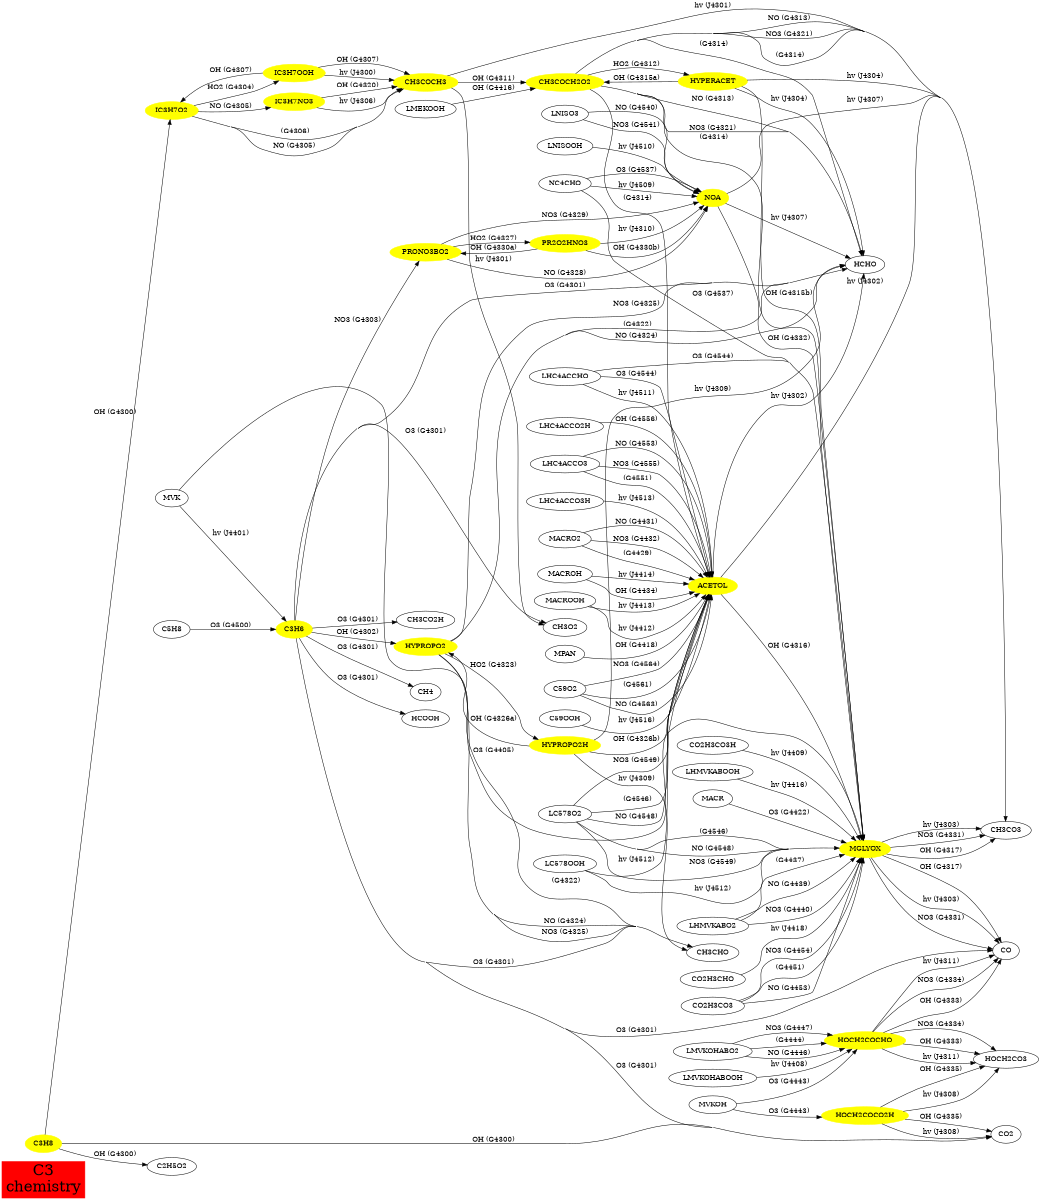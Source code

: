 // Created automatically by xgraphviz, DO NOT EDIT!
digraph C3 {
  concentrate=true;
  rankdir=LR;
  size="8,8";
"C3\nchemistry"
  [shape=box, fontsize=30,
  style="filled", color=red];
subgraph species {
node[shape=oval,
  color=yellow,
  style="filled"];
ACETOL
C3H6
C3H8
CH3COCH2O2
CH3COCH3
HOCH2COCHO
HOCH2COCO2H
HYPERACET
HYPROPO2
HYPROPO2H
IC3H7NO3
IC3H7O2
IC3H7OOH
MGLYOX
NOA
PR2O2HNO3
PRONO3BO2
}
ACETOL -> CH3CO3 [label = "hv (J4302)"];
ACETOL -> HCHO [label = "hv (J4302)"];
ACETOL -> MGLYOX [label = "OH (G4316)"];
C3H6 -> CH3CHO [label = "O3 (G4301)"];
C3H6 -> CH3CO2H [label = "O3 (G4301)"];
C3H6 -> CH3O2 [label = "O3 (G4301)"];
C3H6 -> CH4 [label = "O3 (G4301)"];
C3H6 -> CO [label = "O3 (G4301)"];
C3H6 -> CO2 [label = "O3 (G4301)"];
C3H6 -> HCHO [label = "O3 (G4301)"];
C3H6 -> HCOOH [label = "O3 (G4301)"];
C3H6 -> HYPROPO2 [label = "OH (G4302)"];
C3H6 -> PRONO3BO2 [label = "NO3 (G4303)"];
C3H8 -> C2H5O2 [label = "OH (G4300)"];
C3H8 -> CO2 [label = "OH (G4300)"];
C3H8 -> IC3H7O2 [label = "OH (G4300)"];
C59O2 -> ACETOL [label = " (G4561)"];
C59O2 -> ACETOL [label = "NO (G4563)"];
C59O2 -> ACETOL [label = "NO3 (G4564)"];
C59OOH -> ACETOL [label = "hv (J4516)"];
C5H8 -> C3H6 [label = "O3 (G4500)"];
CH3COCH2O2 -> ACETOL [label = " (G4314)"];
CH3COCH2O2 -> CH3CO3 [label = " (G4314)"];
CH3COCH2O2 -> CH3CO3 [label = "NO (G4313)"];
CH3COCH2O2 -> CH3CO3 [label = "NO3 (G4321)"];
CH3COCH2O2 -> HCHO [label = " (G4314)"];
CH3COCH2O2 -> HCHO [label = "NO (G4313)"];
CH3COCH2O2 -> HCHO [label = "NO3 (G4321)"];
CH3COCH2O2 -> HYPERACET [label = "HO2 (G4312)"];
CH3COCH2O2 -> MGLYOX [label = " (G4314)"];
CH3COCH3 -> CH3CO3 [label = "hv (J4301)"];
CH3COCH3 -> CH3COCH2O2 [label = "OH (G4311)"];
CH3COCH3 -> CH3O2 [label = "hv (J4301)"];
CO2H3CHO -> MGLYOX [label = "hv (J4418)"];
CO2H3CO3 -> MGLYOX [label = " (G4451)"];
CO2H3CO3 -> MGLYOX [label = "NO (G4453)"];
CO2H3CO3 -> MGLYOX [label = "NO3 (G4454)"];
CO2H3CO3H -> MGLYOX [label = "hv (J4409)"];
HOCH2COCHO -> CO [label = "NO3 (G4334)"];
HOCH2COCHO -> CO [label = "OH (G4333)"];
HOCH2COCHO -> CO [label = "hv (J4311)"];
HOCH2COCHO -> HOCH2CO3 [label = "NO3 (G4334)"];
HOCH2COCHO -> HOCH2CO3 [label = "OH (G4333)"];
HOCH2COCHO -> HOCH2CO3 [label = "hv (J4311)"];
HOCH2COCO2H -> CO2 [label = "OH (G4335)"];
HOCH2COCO2H -> CO2 [label = "hv (J4308)"];
HOCH2COCO2H -> HOCH2CO3 [label = "OH (G4335)"];
HOCH2COCO2H -> HOCH2CO3 [label = "hv (J4308)"];
HYPERACET -> CH3CO3 [label = "hv (J4304)"];
HYPERACET -> CH3COCH2O2 [label = "OH (G4315a)"];
HYPERACET -> HCHO [label = "hv (J4304)"];
HYPERACET -> MGLYOX [label = "OH (G4315b)"];
HYPROPO2 -> CH3CHO [label = " (G4322)"];
HYPROPO2 -> CH3CHO [label = "NO (G4324)"];
HYPROPO2 -> CH3CHO [label = "NO3 (G4325)"];
HYPROPO2 -> HCHO [label = " (G4322)"];
HYPROPO2 -> HCHO [label = "NO (G4324)"];
HYPROPO2 -> HCHO [label = "NO3 (G4325)"];
HYPROPO2 -> HYPROPO2H [label = "HO2 (G4323)"];
HYPROPO2H -> ACETOL [label = "OH (G4326b)"];
HYPROPO2H -> CH3CHO [label = "hv (J4309)"];
HYPROPO2H -> HCHO [label = "hv (J4309)"];
HYPROPO2H -> HYPROPO2 [label = "OH (G4326a)"];
IC3H7NO3 -> CH3COCH3 [label = "OH (G4320)"];
IC3H7NO3 -> CH3COCH3 [label = "hv (J4306)"];
IC3H7O2 -> CH3COCH3 [label = " (G4306)"];
IC3H7O2 -> CH3COCH3 [label = "NO (G4305)"];
IC3H7O2 -> IC3H7NO3 [label = "NO (G4305)"];
IC3H7O2 -> IC3H7OOH [label = "HO2 (G4304)"];
IC3H7OOH -> CH3COCH3 [label = "OH (G4307)"];
IC3H7OOH -> CH3COCH3 [label = "hv (J4300)"];
IC3H7OOH -> IC3H7O2 [label = "OH (G4307)"];
LC578O2 -> ACETOL [label = " (G4546)"];
LC578O2 -> ACETOL [label = "NO (G4548)"];
LC578O2 -> ACETOL [label = "NO3 (G4549)"];
LC578O2 -> MGLYOX [label = " (G4546)"];
LC578O2 -> MGLYOX [label = "NO (G4548)"];
LC578O2 -> MGLYOX [label = "NO3 (G4549)"];
LC578OOH -> ACETOL [label = "hv (J4512)"];
LC578OOH -> MGLYOX [label = "hv (J4512)"];
LHC4ACCHO -> ACETOL [label = "O3 (G4544)"];
LHC4ACCHO -> ACETOL [label = "hv (J4511)"];
LHC4ACCHO -> MGLYOX [label = "O3 (G4544)"];
LHC4ACCO2H -> ACETOL [label = "OH (G4556)"];
LHC4ACCO3 -> ACETOL [label = " (G4551)"];
LHC4ACCO3 -> ACETOL [label = "NO (G4553)"];
LHC4ACCO3 -> ACETOL [label = "NO3 (G4555)"];
LHC4ACCO3H -> ACETOL [label = "hv (J4513)"];
LHMVKABO2 -> MGLYOX [label = " (G4437)"];
LHMVKABO2 -> MGLYOX [label = "NO (G4439)"];
LHMVKABO2 -> MGLYOX [label = "NO3 (G4440)"];
LHMVKABOOH -> MGLYOX [label = "hv (J4416)"];
LMEKOOH -> CH3COCH2O2 [label = "OH (G4416)"];
LMVKOHABO2 -> HOCH2COCHO [label = " (G4444)"];
LMVKOHABO2 -> HOCH2COCHO [label = "NO (G4446)"];
LMVKOHABO2 -> HOCH2COCHO [label = "NO3 (G4447)"];
LMVKOHABOOH -> HOCH2COCHO [label = "hv (J4408)"];
LNISO3 -> NOA [label = "NO (G4540)"];
LNISO3 -> NOA [label = "NO3 (G4541)"];
LNISOOH -> NOA [label = "hv (J4510)"];
MACR -> MGLYOX [label = "O3 (G4422)"];
MACRO2 -> ACETOL [label = " (G4429)"];
MACRO2 -> ACETOL [label = "NO (G4431)"];
MACRO2 -> ACETOL [label = "NO3 (G4432)"];
MACROH -> ACETOL [label = "OH (G4434)"];
MACROH -> ACETOL [label = "hv (J4414)"];
MACROOH -> ACETOL [label = "hv (J4412)"];
MACROOH -> ACETOL [label = "hv (J4413)"];
MGLYOX -> CH3CO3 [label = "NO3 (G4331)"];
MGLYOX -> CH3CO3 [label = "OH (G4317)"];
MGLYOX -> CH3CO3 [label = "hv (J4303)"];
MGLYOX -> CO [label = "NO3 (G4331)"];
MGLYOX -> CO [label = "OH (G4317)"];
MGLYOX -> CO [label = "hv (J4303)"];
MPAN -> ACETOL [label = "OH (G4418)"];
MVK -> C3H6 [label = "hv (J4401)"];
MVK -> MGLYOX [label = "O3 (G4405)"];
MVKOH -> HOCH2COCHO [label = "O3 (G4443)"];
MVKOH -> HOCH2COCO2H [label = "O3 (G4443)"];
NC4CHO -> MGLYOX [label = "O3 (G4537)"];
NC4CHO -> NOA [label = "O3 (G4537)"];
NC4CHO -> NOA [label = "hv (J4509)"];
NOA -> CH3CO3 [label = "hv (J4307)"];
NOA -> HCHO [label = "hv (J4307)"];
NOA -> MGLYOX [label = "OH (G4332)"];
PR2O2HNO3 -> NOA [label = "OH (G4330b)"];
PR2O2HNO3 -> NOA [label = "hv (J4310)"];
PR2O2HNO3 -> PRONO3BO2 [label = "OH (G4330a)"];
PRONO3BO2 -> NOA [label = "NO (G4328)"];
PRONO3BO2 -> NOA [label = "NO3 (G4329)"];
PRONO3BO2 -> PR2O2HNO3 [label = "HO2 (G4327)"];
}
